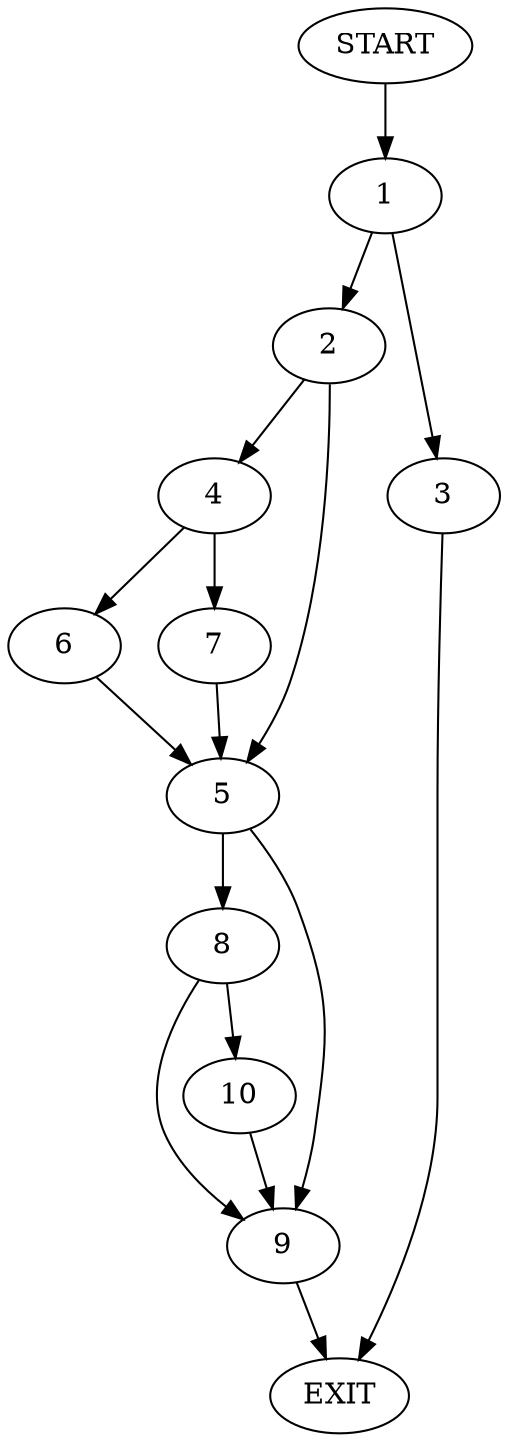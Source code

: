 digraph {
0 [label="START"]
11 [label="EXIT"]
0 -> 1
1 -> 2
1 -> 3
2 -> 4
2 -> 5
3 -> 11
4 -> 6
4 -> 7
5 -> 8
5 -> 9
7 -> 5
6 -> 5
8 -> 10
8 -> 9
9 -> 11
10 -> 9
}
